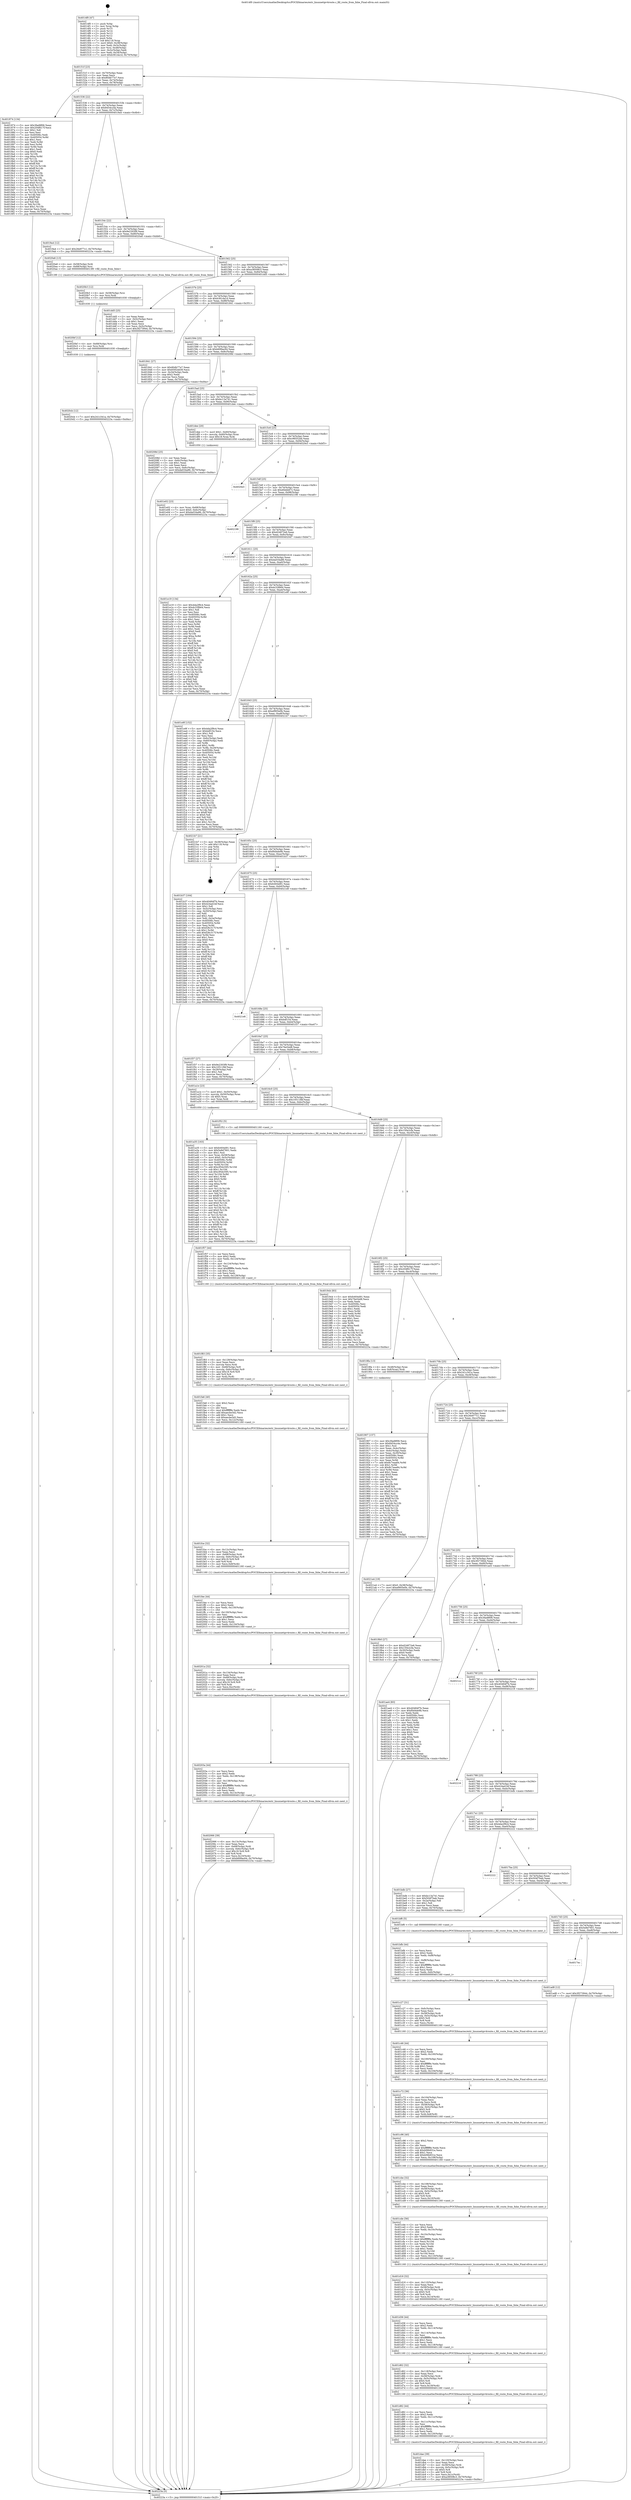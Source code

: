 digraph "0x4014f0" {
  label = "0x4014f0 (/mnt/c/Users/mathe/Desktop/tcc/POCII/binaries/extr_linuxnetipv4route.c_fill_route_from_fnhe_Final-ollvm.out::main(0))"
  labelloc = "t"
  node[shape=record]

  Entry [label="",width=0.3,height=0.3,shape=circle,fillcolor=black,style=filled]
  "0x40151f" [label="{
     0x40151f [23]\l
     | [instrs]\l
     &nbsp;&nbsp;0x40151f \<+3\>: mov -0x70(%rbp),%eax\l
     &nbsp;&nbsp;0x401522 \<+2\>: mov %eax,%ecx\l
     &nbsp;&nbsp;0x401524 \<+6\>: sub $0x80db77e7,%ecx\l
     &nbsp;&nbsp;0x40152a \<+3\>: mov %eax,-0x74(%rbp)\l
     &nbsp;&nbsp;0x40152d \<+3\>: mov %ecx,-0x78(%rbp)\l
     &nbsp;&nbsp;0x401530 \<+6\>: je 0000000000401874 \<main+0x384\>\l
  }"]
  "0x401874" [label="{
     0x401874 [134]\l
     | [instrs]\l
     &nbsp;&nbsp;0x401874 \<+5\>: mov $0x3fad8f06,%eax\l
     &nbsp;&nbsp;0x401879 \<+5\>: mov $0x204f617f,%ecx\l
     &nbsp;&nbsp;0x40187e \<+2\>: mov $0x1,%dl\l
     &nbsp;&nbsp;0x401880 \<+2\>: xor %esi,%esi\l
     &nbsp;&nbsp;0x401882 \<+7\>: mov 0x40506c,%edi\l
     &nbsp;&nbsp;0x401889 \<+8\>: mov 0x405054,%r8d\l
     &nbsp;&nbsp;0x401891 \<+3\>: sub $0x1,%esi\l
     &nbsp;&nbsp;0x401894 \<+3\>: mov %edi,%r9d\l
     &nbsp;&nbsp;0x401897 \<+3\>: add %esi,%r9d\l
     &nbsp;&nbsp;0x40189a \<+4\>: imul %r9d,%edi\l
     &nbsp;&nbsp;0x40189e \<+3\>: and $0x1,%edi\l
     &nbsp;&nbsp;0x4018a1 \<+3\>: cmp $0x0,%edi\l
     &nbsp;&nbsp;0x4018a4 \<+4\>: sete %r10b\l
     &nbsp;&nbsp;0x4018a8 \<+4\>: cmp $0xa,%r8d\l
     &nbsp;&nbsp;0x4018ac \<+4\>: setl %r11b\l
     &nbsp;&nbsp;0x4018b0 \<+3\>: mov %r10b,%bl\l
     &nbsp;&nbsp;0x4018b3 \<+3\>: xor $0xff,%bl\l
     &nbsp;&nbsp;0x4018b6 \<+3\>: mov %r11b,%r14b\l
     &nbsp;&nbsp;0x4018b9 \<+4\>: xor $0xff,%r14b\l
     &nbsp;&nbsp;0x4018bd \<+3\>: xor $0x0,%dl\l
     &nbsp;&nbsp;0x4018c0 \<+3\>: mov %bl,%r15b\l
     &nbsp;&nbsp;0x4018c3 \<+4\>: and $0x0,%r15b\l
     &nbsp;&nbsp;0x4018c7 \<+3\>: and %dl,%r10b\l
     &nbsp;&nbsp;0x4018ca \<+3\>: mov %r14b,%r12b\l
     &nbsp;&nbsp;0x4018cd \<+4\>: and $0x0,%r12b\l
     &nbsp;&nbsp;0x4018d1 \<+3\>: and %dl,%r11b\l
     &nbsp;&nbsp;0x4018d4 \<+3\>: or %r10b,%r15b\l
     &nbsp;&nbsp;0x4018d7 \<+3\>: or %r11b,%r12b\l
     &nbsp;&nbsp;0x4018da \<+3\>: xor %r12b,%r15b\l
     &nbsp;&nbsp;0x4018dd \<+3\>: or %r14b,%bl\l
     &nbsp;&nbsp;0x4018e0 \<+3\>: xor $0xff,%bl\l
     &nbsp;&nbsp;0x4018e3 \<+3\>: or $0x0,%dl\l
     &nbsp;&nbsp;0x4018e6 \<+2\>: and %dl,%bl\l
     &nbsp;&nbsp;0x4018e8 \<+3\>: or %bl,%r15b\l
     &nbsp;&nbsp;0x4018eb \<+4\>: test $0x1,%r15b\l
     &nbsp;&nbsp;0x4018ef \<+3\>: cmovne %ecx,%eax\l
     &nbsp;&nbsp;0x4018f2 \<+3\>: mov %eax,-0x70(%rbp)\l
     &nbsp;&nbsp;0x4018f5 \<+5\>: jmp 000000000040223a \<main+0xd4a\>\l
  }"]
  "0x401536" [label="{
     0x401536 [22]\l
     | [instrs]\l
     &nbsp;&nbsp;0x401536 \<+5\>: jmp 000000000040153b \<main+0x4b\>\l
     &nbsp;&nbsp;0x40153b \<+3\>: mov -0x74(%rbp),%eax\l
     &nbsp;&nbsp;0x40153e \<+5\>: sub $0x8454cc4a,%eax\l
     &nbsp;&nbsp;0x401543 \<+3\>: mov %eax,-0x7c(%rbp)\l
     &nbsp;&nbsp;0x401546 \<+6\>: je 00000000004019a4 \<main+0x4b4\>\l
  }"]
  Exit [label="",width=0.3,height=0.3,shape=circle,fillcolor=black,style=filled,peripheries=2]
  "0x4019a4" [label="{
     0x4019a4 [12]\l
     | [instrs]\l
     &nbsp;&nbsp;0x4019a4 \<+7\>: movl $0x26e977c1,-0x70(%rbp)\l
     &nbsp;&nbsp;0x4019ab \<+5\>: jmp 000000000040223a \<main+0xd4a\>\l
  }"]
  "0x40154c" [label="{
     0x40154c [22]\l
     | [instrs]\l
     &nbsp;&nbsp;0x40154c \<+5\>: jmp 0000000000401551 \<main+0x61\>\l
     &nbsp;&nbsp;0x401551 \<+3\>: mov -0x74(%rbp),%eax\l
     &nbsp;&nbsp;0x401554 \<+5\>: sub $0x9e2303f9,%eax\l
     &nbsp;&nbsp;0x401559 \<+3\>: mov %eax,-0x80(%rbp)\l
     &nbsp;&nbsp;0x40155c \<+6\>: je 00000000004020a6 \<main+0xbb6\>\l
  }"]
  "0x4020cb" [label="{
     0x4020cb [12]\l
     | [instrs]\l
     &nbsp;&nbsp;0x4020cb \<+7\>: movl $0x241c341a,-0x70(%rbp)\l
     &nbsp;&nbsp;0x4020d2 \<+5\>: jmp 000000000040223a \<main+0xd4a\>\l
  }"]
  "0x4020a6" [label="{
     0x4020a6 [13]\l
     | [instrs]\l
     &nbsp;&nbsp;0x4020a6 \<+4\>: mov -0x58(%rbp),%rdi\l
     &nbsp;&nbsp;0x4020aa \<+4\>: mov -0x68(%rbp),%rsi\l
     &nbsp;&nbsp;0x4020ae \<+5\>: call 00000000004013f0 \<fill_route_from_fnhe\>\l
     | [calls]\l
     &nbsp;&nbsp;0x4013f0 \{1\} (/mnt/c/Users/mathe/Desktop/tcc/POCII/binaries/extr_linuxnetipv4route.c_fill_route_from_fnhe_Final-ollvm.out::fill_route_from_fnhe)\l
  }"]
  "0x401562" [label="{
     0x401562 [25]\l
     | [instrs]\l
     &nbsp;&nbsp;0x401562 \<+5\>: jmp 0000000000401567 \<main+0x77\>\l
     &nbsp;&nbsp;0x401567 \<+3\>: mov -0x74(%rbp),%eax\l
     &nbsp;&nbsp;0x40156a \<+5\>: sub $0xa38508c3,%eax\l
     &nbsp;&nbsp;0x40156f \<+6\>: mov %eax,-0x84(%rbp)\l
     &nbsp;&nbsp;0x401575 \<+6\>: je 0000000000401dd5 \<main+0x8e5\>\l
  }"]
  "0x4020bf" [label="{
     0x4020bf [12]\l
     | [instrs]\l
     &nbsp;&nbsp;0x4020bf \<+4\>: mov -0x68(%rbp),%rsi\l
     &nbsp;&nbsp;0x4020c3 \<+3\>: mov %rsi,%rdi\l
     &nbsp;&nbsp;0x4020c6 \<+5\>: call 0000000000401030 \<free@plt\>\l
     | [calls]\l
     &nbsp;&nbsp;0x401030 \{1\} (unknown)\l
  }"]
  "0x401dd5" [label="{
     0x401dd5 [25]\l
     | [instrs]\l
     &nbsp;&nbsp;0x401dd5 \<+2\>: xor %eax,%eax\l
     &nbsp;&nbsp;0x401dd7 \<+3\>: mov -0x5c(%rbp),%ecx\l
     &nbsp;&nbsp;0x401dda \<+3\>: sub $0x1,%eax\l
     &nbsp;&nbsp;0x401ddd \<+2\>: sub %eax,%ecx\l
     &nbsp;&nbsp;0x401ddf \<+3\>: mov %ecx,-0x5c(%rbp)\l
     &nbsp;&nbsp;0x401de2 \<+7\>: movl $0x3f273944,-0x70(%rbp)\l
     &nbsp;&nbsp;0x401de9 \<+5\>: jmp 000000000040223a \<main+0xd4a\>\l
  }"]
  "0x40157b" [label="{
     0x40157b [25]\l
     | [instrs]\l
     &nbsp;&nbsp;0x40157b \<+5\>: jmp 0000000000401580 \<main+0x90\>\l
     &nbsp;&nbsp;0x401580 \<+3\>: mov -0x74(%rbp),%eax\l
     &nbsp;&nbsp;0x401583 \<+5\>: sub $0xb361da1d,%eax\l
     &nbsp;&nbsp;0x401588 \<+6\>: mov %eax,-0x88(%rbp)\l
     &nbsp;&nbsp;0x40158e \<+6\>: je 0000000000401841 \<main+0x351\>\l
  }"]
  "0x4020b3" [label="{
     0x4020b3 [12]\l
     | [instrs]\l
     &nbsp;&nbsp;0x4020b3 \<+4\>: mov -0x58(%rbp),%rsi\l
     &nbsp;&nbsp;0x4020b7 \<+3\>: mov %rsi,%rdi\l
     &nbsp;&nbsp;0x4020ba \<+5\>: call 0000000000401030 \<free@plt\>\l
     | [calls]\l
     &nbsp;&nbsp;0x401030 \{1\} (unknown)\l
  }"]
  "0x401841" [label="{
     0x401841 [27]\l
     | [instrs]\l
     &nbsp;&nbsp;0x401841 \<+5\>: mov $0x80db77e7,%eax\l
     &nbsp;&nbsp;0x401846 \<+5\>: mov $0x6592dd39,%ecx\l
     &nbsp;&nbsp;0x40184b \<+3\>: mov -0x34(%rbp),%edx\l
     &nbsp;&nbsp;0x40184e \<+3\>: cmp $0x2,%edx\l
     &nbsp;&nbsp;0x401851 \<+3\>: cmovne %ecx,%eax\l
     &nbsp;&nbsp;0x401854 \<+3\>: mov %eax,-0x70(%rbp)\l
     &nbsp;&nbsp;0x401857 \<+5\>: jmp 000000000040223a \<main+0xd4a\>\l
  }"]
  "0x401594" [label="{
     0x401594 [25]\l
     | [instrs]\l
     &nbsp;&nbsp;0x401594 \<+5\>: jmp 0000000000401599 \<main+0xa9\>\l
     &nbsp;&nbsp;0x401599 \<+3\>: mov -0x74(%rbp),%eax\l
     &nbsp;&nbsp;0x40159c \<+5\>: sub $0xb699ac64,%eax\l
     &nbsp;&nbsp;0x4015a1 \<+6\>: mov %eax,-0x8c(%rbp)\l
     &nbsp;&nbsp;0x4015a7 \<+6\>: je 000000000040208d \<main+0xb9d\>\l
  }"]
  "0x40223a" [label="{
     0x40223a [5]\l
     | [instrs]\l
     &nbsp;&nbsp;0x40223a \<+5\>: jmp 000000000040151f \<main+0x2f\>\l
  }"]
  "0x4014f0" [label="{
     0x4014f0 [47]\l
     | [instrs]\l
     &nbsp;&nbsp;0x4014f0 \<+1\>: push %rbp\l
     &nbsp;&nbsp;0x4014f1 \<+3\>: mov %rsp,%rbp\l
     &nbsp;&nbsp;0x4014f4 \<+2\>: push %r15\l
     &nbsp;&nbsp;0x4014f6 \<+2\>: push %r14\l
     &nbsp;&nbsp;0x4014f8 \<+2\>: push %r13\l
     &nbsp;&nbsp;0x4014fa \<+2\>: push %r12\l
     &nbsp;&nbsp;0x4014fc \<+1\>: push %rbx\l
     &nbsp;&nbsp;0x4014fd \<+7\>: sub $0x118,%rsp\l
     &nbsp;&nbsp;0x401504 \<+7\>: movl $0x0,-0x38(%rbp)\l
     &nbsp;&nbsp;0x40150b \<+3\>: mov %edi,-0x3c(%rbp)\l
     &nbsp;&nbsp;0x40150e \<+4\>: mov %rsi,-0x48(%rbp)\l
     &nbsp;&nbsp;0x401512 \<+3\>: mov -0x3c(%rbp),%edi\l
     &nbsp;&nbsp;0x401515 \<+3\>: mov %edi,-0x34(%rbp)\l
     &nbsp;&nbsp;0x401518 \<+7\>: movl $0xb361da1d,-0x70(%rbp)\l
  }"]
  "0x402066" [label="{
     0x402066 [39]\l
     | [instrs]\l
     &nbsp;&nbsp;0x402066 \<+6\>: mov -0x13c(%rbp),%ecx\l
     &nbsp;&nbsp;0x40206c \<+3\>: imul %eax,%ecx\l
     &nbsp;&nbsp;0x40206f \<+4\>: mov -0x68(%rbp),%rdi\l
     &nbsp;&nbsp;0x402073 \<+4\>: movslq -0x6c(%rbp),%r8\l
     &nbsp;&nbsp;0x402077 \<+4\>: imul $0x18,%r8,%r8\l
     &nbsp;&nbsp;0x40207b \<+3\>: add %r8,%rdi\l
     &nbsp;&nbsp;0x40207e \<+3\>: mov %ecx,0x10(%rdi)\l
     &nbsp;&nbsp;0x402081 \<+7\>: movl $0xb699ac64,-0x70(%rbp)\l
     &nbsp;&nbsp;0x402088 \<+5\>: jmp 000000000040223a \<main+0xd4a\>\l
  }"]
  "0x40208d" [label="{
     0x40208d [25]\l
     | [instrs]\l
     &nbsp;&nbsp;0x40208d \<+2\>: xor %eax,%eax\l
     &nbsp;&nbsp;0x40208f \<+3\>: mov -0x6c(%rbp),%ecx\l
     &nbsp;&nbsp;0x402092 \<+3\>: sub $0x1,%eax\l
     &nbsp;&nbsp;0x402095 \<+2\>: sub %eax,%ecx\l
     &nbsp;&nbsp;0x402097 \<+3\>: mov %ecx,-0x6c(%rbp)\l
     &nbsp;&nbsp;0x40209a \<+7\>: movl $0xda034a86,-0x70(%rbp)\l
     &nbsp;&nbsp;0x4020a1 \<+5\>: jmp 000000000040223a \<main+0xd4a\>\l
  }"]
  "0x4015ad" [label="{
     0x4015ad [25]\l
     | [instrs]\l
     &nbsp;&nbsp;0x4015ad \<+5\>: jmp 00000000004015b2 \<main+0xc2\>\l
     &nbsp;&nbsp;0x4015b2 \<+3\>: mov -0x74(%rbp),%eax\l
     &nbsp;&nbsp;0x4015b5 \<+5\>: sub $0xbc13a741,%eax\l
     &nbsp;&nbsp;0x4015ba \<+6\>: mov %eax,-0x90(%rbp)\l
     &nbsp;&nbsp;0x4015c0 \<+6\>: je 0000000000401dee \<main+0x8fe\>\l
  }"]
  "0x40203a" [label="{
     0x40203a [44]\l
     | [instrs]\l
     &nbsp;&nbsp;0x40203a \<+2\>: xor %ecx,%ecx\l
     &nbsp;&nbsp;0x40203c \<+5\>: mov $0x2,%edx\l
     &nbsp;&nbsp;0x402041 \<+6\>: mov %edx,-0x138(%rbp)\l
     &nbsp;&nbsp;0x402047 \<+1\>: cltd\l
     &nbsp;&nbsp;0x402048 \<+6\>: mov -0x138(%rbp),%esi\l
     &nbsp;&nbsp;0x40204e \<+2\>: idiv %esi\l
     &nbsp;&nbsp;0x402050 \<+6\>: imul $0xfffffffe,%edx,%edx\l
     &nbsp;&nbsp;0x402056 \<+3\>: sub $0x1,%ecx\l
     &nbsp;&nbsp;0x402059 \<+2\>: sub %ecx,%edx\l
     &nbsp;&nbsp;0x40205b \<+6\>: mov %edx,-0x13c(%rbp)\l
     &nbsp;&nbsp;0x402061 \<+5\>: call 0000000000401160 \<next_i\>\l
     | [calls]\l
     &nbsp;&nbsp;0x401160 \{1\} (/mnt/c/Users/mathe/Desktop/tcc/POCII/binaries/extr_linuxnetipv4route.c_fill_route_from_fnhe_Final-ollvm.out::next_i)\l
  }"]
  "0x401dee" [label="{
     0x401dee [20]\l
     | [instrs]\l
     &nbsp;&nbsp;0x401dee \<+7\>: movl $0x1,-0x60(%rbp)\l
     &nbsp;&nbsp;0x401df5 \<+4\>: movslq -0x60(%rbp),%rax\l
     &nbsp;&nbsp;0x401df9 \<+4\>: imul $0x18,%rax,%rdi\l
     &nbsp;&nbsp;0x401dfd \<+5\>: call 0000000000401050 \<malloc@plt\>\l
     | [calls]\l
     &nbsp;&nbsp;0x401050 \{1\} (unknown)\l
  }"]
  "0x4015c6" [label="{
     0x4015c6 [25]\l
     | [instrs]\l
     &nbsp;&nbsp;0x4015c6 \<+5\>: jmp 00000000004015cb \<main+0xdb\>\l
     &nbsp;&nbsp;0x4015cb \<+3\>: mov -0x74(%rbp),%eax\l
     &nbsp;&nbsp;0x4015ce \<+5\>: sub $0xc96552eb,%eax\l
     &nbsp;&nbsp;0x4015d3 \<+6\>: mov %eax,-0x94(%rbp)\l
     &nbsp;&nbsp;0x4015d9 \<+6\>: je 00000000004020e3 \<main+0xbf3\>\l
  }"]
  "0x40201a" [label="{
     0x40201a [32]\l
     | [instrs]\l
     &nbsp;&nbsp;0x40201a \<+6\>: mov -0x134(%rbp),%ecx\l
     &nbsp;&nbsp;0x402020 \<+3\>: imul %eax,%ecx\l
     &nbsp;&nbsp;0x402023 \<+4\>: mov -0x68(%rbp),%rdi\l
     &nbsp;&nbsp;0x402027 \<+4\>: movslq -0x6c(%rbp),%r8\l
     &nbsp;&nbsp;0x40202b \<+4\>: imul $0x18,%r8,%r8\l
     &nbsp;&nbsp;0x40202f \<+3\>: add %r8,%rdi\l
     &nbsp;&nbsp;0x402032 \<+3\>: mov %ecx,0xc(%rdi)\l
     &nbsp;&nbsp;0x402035 \<+5\>: call 0000000000401160 \<next_i\>\l
     | [calls]\l
     &nbsp;&nbsp;0x401160 \{1\} (/mnt/c/Users/mathe/Desktop/tcc/POCII/binaries/extr_linuxnetipv4route.c_fill_route_from_fnhe_Final-ollvm.out::next_i)\l
  }"]
  "0x4020e3" [label="{
     0x4020e3\l
  }", style=dashed]
  "0x4015df" [label="{
     0x4015df [25]\l
     | [instrs]\l
     &nbsp;&nbsp;0x4015df \<+5\>: jmp 00000000004015e4 \<main+0xf4\>\l
     &nbsp;&nbsp;0x4015e4 \<+3\>: mov -0x74(%rbp),%eax\l
     &nbsp;&nbsp;0x4015e7 \<+5\>: sub $0xd0ebb67c,%eax\l
     &nbsp;&nbsp;0x4015ec \<+6\>: mov %eax,-0x98(%rbp)\l
     &nbsp;&nbsp;0x4015f2 \<+6\>: je 0000000000402198 \<main+0xca8\>\l
  }"]
  "0x401fee" [label="{
     0x401fee [44]\l
     | [instrs]\l
     &nbsp;&nbsp;0x401fee \<+2\>: xor %ecx,%ecx\l
     &nbsp;&nbsp;0x401ff0 \<+5\>: mov $0x2,%edx\l
     &nbsp;&nbsp;0x401ff5 \<+6\>: mov %edx,-0x130(%rbp)\l
     &nbsp;&nbsp;0x401ffb \<+1\>: cltd\l
     &nbsp;&nbsp;0x401ffc \<+6\>: mov -0x130(%rbp),%esi\l
     &nbsp;&nbsp;0x402002 \<+2\>: idiv %esi\l
     &nbsp;&nbsp;0x402004 \<+6\>: imul $0xfffffffe,%edx,%edx\l
     &nbsp;&nbsp;0x40200a \<+3\>: sub $0x1,%ecx\l
     &nbsp;&nbsp;0x40200d \<+2\>: sub %ecx,%edx\l
     &nbsp;&nbsp;0x40200f \<+6\>: mov %edx,-0x134(%rbp)\l
     &nbsp;&nbsp;0x402015 \<+5\>: call 0000000000401160 \<next_i\>\l
     | [calls]\l
     &nbsp;&nbsp;0x401160 \{1\} (/mnt/c/Users/mathe/Desktop/tcc/POCII/binaries/extr_linuxnetipv4route.c_fill_route_from_fnhe_Final-ollvm.out::next_i)\l
  }"]
  "0x402198" [label="{
     0x402198\l
  }", style=dashed]
  "0x4015f8" [label="{
     0x4015f8 [25]\l
     | [instrs]\l
     &nbsp;&nbsp;0x4015f8 \<+5\>: jmp 00000000004015fd \<main+0x10d\>\l
     &nbsp;&nbsp;0x4015fd \<+3\>: mov -0x74(%rbp),%eax\l
     &nbsp;&nbsp;0x401600 \<+5\>: sub $0xd24872e6,%eax\l
     &nbsp;&nbsp;0x401605 \<+6\>: mov %eax,-0x9c(%rbp)\l
     &nbsp;&nbsp;0x40160b \<+6\>: je 00000000004020d7 \<main+0xbe7\>\l
  }"]
  "0x401fce" [label="{
     0x401fce [32]\l
     | [instrs]\l
     &nbsp;&nbsp;0x401fce \<+6\>: mov -0x12c(%rbp),%ecx\l
     &nbsp;&nbsp;0x401fd4 \<+3\>: imul %eax,%ecx\l
     &nbsp;&nbsp;0x401fd7 \<+4\>: mov -0x68(%rbp),%rdi\l
     &nbsp;&nbsp;0x401fdb \<+4\>: movslq -0x6c(%rbp),%r8\l
     &nbsp;&nbsp;0x401fdf \<+4\>: imul $0x18,%r8,%r8\l
     &nbsp;&nbsp;0x401fe3 \<+3\>: add %r8,%rdi\l
     &nbsp;&nbsp;0x401fe6 \<+3\>: mov %ecx,0x8(%rdi)\l
     &nbsp;&nbsp;0x401fe9 \<+5\>: call 0000000000401160 \<next_i\>\l
     | [calls]\l
     &nbsp;&nbsp;0x401160 \{1\} (/mnt/c/Users/mathe/Desktop/tcc/POCII/binaries/extr_linuxnetipv4route.c_fill_route_from_fnhe_Final-ollvm.out::next_i)\l
  }"]
  "0x4020d7" [label="{
     0x4020d7\l
  }", style=dashed]
  "0x401611" [label="{
     0x401611 [25]\l
     | [instrs]\l
     &nbsp;&nbsp;0x401611 \<+5\>: jmp 0000000000401616 \<main+0x126\>\l
     &nbsp;&nbsp;0x401616 \<+3\>: mov -0x74(%rbp),%eax\l
     &nbsp;&nbsp;0x401619 \<+5\>: sub $0xda034a86,%eax\l
     &nbsp;&nbsp;0x40161e \<+6\>: mov %eax,-0xa0(%rbp)\l
     &nbsp;&nbsp;0x401624 \<+6\>: je 0000000000401e19 \<main+0x929\>\l
  }"]
  "0x401fa6" [label="{
     0x401fa6 [40]\l
     | [instrs]\l
     &nbsp;&nbsp;0x401fa6 \<+5\>: mov $0x2,%ecx\l
     &nbsp;&nbsp;0x401fab \<+1\>: cltd\l
     &nbsp;&nbsp;0x401fac \<+2\>: idiv %ecx\l
     &nbsp;&nbsp;0x401fae \<+6\>: imul $0xfffffffe,%edx,%ecx\l
     &nbsp;&nbsp;0x401fb4 \<+6\>: add $0xaecbe3d2,%ecx\l
     &nbsp;&nbsp;0x401fba \<+3\>: add $0x1,%ecx\l
     &nbsp;&nbsp;0x401fbd \<+6\>: sub $0xaecbe3d2,%ecx\l
     &nbsp;&nbsp;0x401fc3 \<+6\>: mov %ecx,-0x12c(%rbp)\l
     &nbsp;&nbsp;0x401fc9 \<+5\>: call 0000000000401160 \<next_i\>\l
     | [calls]\l
     &nbsp;&nbsp;0x401160 \{1\} (/mnt/c/Users/mathe/Desktop/tcc/POCII/binaries/extr_linuxnetipv4route.c_fill_route_from_fnhe_Final-ollvm.out::next_i)\l
  }"]
  "0x401e19" [label="{
     0x401e19 [134]\l
     | [instrs]\l
     &nbsp;&nbsp;0x401e19 \<+5\>: mov $0x4da2f9c4,%eax\l
     &nbsp;&nbsp;0x401e1e \<+5\>: mov $0xdc33fb64,%ecx\l
     &nbsp;&nbsp;0x401e23 \<+2\>: mov $0x1,%dl\l
     &nbsp;&nbsp;0x401e25 \<+2\>: xor %esi,%esi\l
     &nbsp;&nbsp;0x401e27 \<+7\>: mov 0x40506c,%edi\l
     &nbsp;&nbsp;0x401e2e \<+8\>: mov 0x405054,%r8d\l
     &nbsp;&nbsp;0x401e36 \<+3\>: sub $0x1,%esi\l
     &nbsp;&nbsp;0x401e39 \<+3\>: mov %edi,%r9d\l
     &nbsp;&nbsp;0x401e3c \<+3\>: add %esi,%r9d\l
     &nbsp;&nbsp;0x401e3f \<+4\>: imul %r9d,%edi\l
     &nbsp;&nbsp;0x401e43 \<+3\>: and $0x1,%edi\l
     &nbsp;&nbsp;0x401e46 \<+3\>: cmp $0x0,%edi\l
     &nbsp;&nbsp;0x401e49 \<+4\>: sete %r10b\l
     &nbsp;&nbsp;0x401e4d \<+4\>: cmp $0xa,%r8d\l
     &nbsp;&nbsp;0x401e51 \<+4\>: setl %r11b\l
     &nbsp;&nbsp;0x401e55 \<+3\>: mov %r10b,%bl\l
     &nbsp;&nbsp;0x401e58 \<+3\>: xor $0xff,%bl\l
     &nbsp;&nbsp;0x401e5b \<+3\>: mov %r11b,%r14b\l
     &nbsp;&nbsp;0x401e5e \<+4\>: xor $0xff,%r14b\l
     &nbsp;&nbsp;0x401e62 \<+3\>: xor $0x0,%dl\l
     &nbsp;&nbsp;0x401e65 \<+3\>: mov %bl,%r15b\l
     &nbsp;&nbsp;0x401e68 \<+4\>: and $0x0,%r15b\l
     &nbsp;&nbsp;0x401e6c \<+3\>: and %dl,%r10b\l
     &nbsp;&nbsp;0x401e6f \<+3\>: mov %r14b,%r12b\l
     &nbsp;&nbsp;0x401e72 \<+4\>: and $0x0,%r12b\l
     &nbsp;&nbsp;0x401e76 \<+3\>: and %dl,%r11b\l
     &nbsp;&nbsp;0x401e79 \<+3\>: or %r10b,%r15b\l
     &nbsp;&nbsp;0x401e7c \<+3\>: or %r11b,%r12b\l
     &nbsp;&nbsp;0x401e7f \<+3\>: xor %r12b,%r15b\l
     &nbsp;&nbsp;0x401e82 \<+3\>: or %r14b,%bl\l
     &nbsp;&nbsp;0x401e85 \<+3\>: xor $0xff,%bl\l
     &nbsp;&nbsp;0x401e88 \<+3\>: or $0x0,%dl\l
     &nbsp;&nbsp;0x401e8b \<+2\>: and %dl,%bl\l
     &nbsp;&nbsp;0x401e8d \<+3\>: or %bl,%r15b\l
     &nbsp;&nbsp;0x401e90 \<+4\>: test $0x1,%r15b\l
     &nbsp;&nbsp;0x401e94 \<+3\>: cmovne %ecx,%eax\l
     &nbsp;&nbsp;0x401e97 \<+3\>: mov %eax,-0x70(%rbp)\l
     &nbsp;&nbsp;0x401e9a \<+5\>: jmp 000000000040223a \<main+0xd4a\>\l
  }"]
  "0x40162a" [label="{
     0x40162a [25]\l
     | [instrs]\l
     &nbsp;&nbsp;0x40162a \<+5\>: jmp 000000000040162f \<main+0x13f\>\l
     &nbsp;&nbsp;0x40162f \<+3\>: mov -0x74(%rbp),%eax\l
     &nbsp;&nbsp;0x401632 \<+5\>: sub $0xdc33fb64,%eax\l
     &nbsp;&nbsp;0x401637 \<+6\>: mov %eax,-0xa4(%rbp)\l
     &nbsp;&nbsp;0x40163d \<+6\>: je 0000000000401e9f \<main+0x9af\>\l
  }"]
  "0x401f83" [label="{
     0x401f83 [35]\l
     | [instrs]\l
     &nbsp;&nbsp;0x401f83 \<+6\>: mov -0x128(%rbp),%ecx\l
     &nbsp;&nbsp;0x401f89 \<+3\>: imul %eax,%ecx\l
     &nbsp;&nbsp;0x401f8c \<+3\>: movslq %ecx,%rdi\l
     &nbsp;&nbsp;0x401f8f \<+4\>: mov -0x68(%rbp),%r8\l
     &nbsp;&nbsp;0x401f93 \<+4\>: movslq -0x6c(%rbp),%r9\l
     &nbsp;&nbsp;0x401f97 \<+4\>: imul $0x18,%r9,%r9\l
     &nbsp;&nbsp;0x401f9b \<+3\>: add %r9,%r8\l
     &nbsp;&nbsp;0x401f9e \<+3\>: mov %rdi,(%r8)\l
     &nbsp;&nbsp;0x401fa1 \<+5\>: call 0000000000401160 \<next_i\>\l
     | [calls]\l
     &nbsp;&nbsp;0x401160 \{1\} (/mnt/c/Users/mathe/Desktop/tcc/POCII/binaries/extr_linuxnetipv4route.c_fill_route_from_fnhe_Final-ollvm.out::next_i)\l
  }"]
  "0x401e9f" [label="{
     0x401e9f [152]\l
     | [instrs]\l
     &nbsp;&nbsp;0x401e9f \<+5\>: mov $0x4da2f9c4,%eax\l
     &nbsp;&nbsp;0x401ea4 \<+5\>: mov $0xbdf154,%ecx\l
     &nbsp;&nbsp;0x401ea9 \<+2\>: mov $0x1,%dl\l
     &nbsp;&nbsp;0x401eab \<+2\>: xor %esi,%esi\l
     &nbsp;&nbsp;0x401ead \<+3\>: mov -0x6c(%rbp),%edi\l
     &nbsp;&nbsp;0x401eb0 \<+3\>: cmp -0x60(%rbp),%edi\l
     &nbsp;&nbsp;0x401eb3 \<+4\>: setl %r8b\l
     &nbsp;&nbsp;0x401eb7 \<+4\>: and $0x1,%r8b\l
     &nbsp;&nbsp;0x401ebb \<+4\>: mov %r8b,-0x29(%rbp)\l
     &nbsp;&nbsp;0x401ebf \<+7\>: mov 0x40506c,%edi\l
     &nbsp;&nbsp;0x401ec6 \<+8\>: mov 0x405054,%r9d\l
     &nbsp;&nbsp;0x401ece \<+3\>: sub $0x1,%esi\l
     &nbsp;&nbsp;0x401ed1 \<+3\>: mov %edi,%r10d\l
     &nbsp;&nbsp;0x401ed4 \<+3\>: add %esi,%r10d\l
     &nbsp;&nbsp;0x401ed7 \<+4\>: imul %r10d,%edi\l
     &nbsp;&nbsp;0x401edb \<+3\>: and $0x1,%edi\l
     &nbsp;&nbsp;0x401ede \<+3\>: cmp $0x0,%edi\l
     &nbsp;&nbsp;0x401ee1 \<+4\>: sete %r8b\l
     &nbsp;&nbsp;0x401ee5 \<+4\>: cmp $0xa,%r9d\l
     &nbsp;&nbsp;0x401ee9 \<+4\>: setl %r11b\l
     &nbsp;&nbsp;0x401eed \<+3\>: mov %r8b,%bl\l
     &nbsp;&nbsp;0x401ef0 \<+3\>: xor $0xff,%bl\l
     &nbsp;&nbsp;0x401ef3 \<+3\>: mov %r11b,%r14b\l
     &nbsp;&nbsp;0x401ef6 \<+4\>: xor $0xff,%r14b\l
     &nbsp;&nbsp;0x401efa \<+3\>: xor $0x0,%dl\l
     &nbsp;&nbsp;0x401efd \<+3\>: mov %bl,%r15b\l
     &nbsp;&nbsp;0x401f00 \<+4\>: and $0x0,%r15b\l
     &nbsp;&nbsp;0x401f04 \<+3\>: and %dl,%r8b\l
     &nbsp;&nbsp;0x401f07 \<+3\>: mov %r14b,%r12b\l
     &nbsp;&nbsp;0x401f0a \<+4\>: and $0x0,%r12b\l
     &nbsp;&nbsp;0x401f0e \<+3\>: and %dl,%r11b\l
     &nbsp;&nbsp;0x401f11 \<+3\>: or %r8b,%r15b\l
     &nbsp;&nbsp;0x401f14 \<+3\>: or %r11b,%r12b\l
     &nbsp;&nbsp;0x401f17 \<+3\>: xor %r12b,%r15b\l
     &nbsp;&nbsp;0x401f1a \<+3\>: or %r14b,%bl\l
     &nbsp;&nbsp;0x401f1d \<+3\>: xor $0xff,%bl\l
     &nbsp;&nbsp;0x401f20 \<+3\>: or $0x0,%dl\l
     &nbsp;&nbsp;0x401f23 \<+2\>: and %dl,%bl\l
     &nbsp;&nbsp;0x401f25 \<+3\>: or %bl,%r15b\l
     &nbsp;&nbsp;0x401f28 \<+4\>: test $0x1,%r15b\l
     &nbsp;&nbsp;0x401f2c \<+3\>: cmovne %ecx,%eax\l
     &nbsp;&nbsp;0x401f2f \<+3\>: mov %eax,-0x70(%rbp)\l
     &nbsp;&nbsp;0x401f32 \<+5\>: jmp 000000000040223a \<main+0xd4a\>\l
  }"]
  "0x401643" [label="{
     0x401643 [25]\l
     | [instrs]\l
     &nbsp;&nbsp;0x401643 \<+5\>: jmp 0000000000401648 \<main+0x158\>\l
     &nbsp;&nbsp;0x401648 \<+3\>: mov -0x74(%rbp),%eax\l
     &nbsp;&nbsp;0x40164b \<+5\>: sub $0xef905e0b,%eax\l
     &nbsp;&nbsp;0x401650 \<+6\>: mov %eax,-0xa8(%rbp)\l
     &nbsp;&nbsp;0x401656 \<+6\>: je 00000000004021b7 \<main+0xcc7\>\l
  }"]
  "0x401f57" [label="{
     0x401f57 [44]\l
     | [instrs]\l
     &nbsp;&nbsp;0x401f57 \<+2\>: xor %ecx,%ecx\l
     &nbsp;&nbsp;0x401f59 \<+5\>: mov $0x2,%edx\l
     &nbsp;&nbsp;0x401f5e \<+6\>: mov %edx,-0x124(%rbp)\l
     &nbsp;&nbsp;0x401f64 \<+1\>: cltd\l
     &nbsp;&nbsp;0x401f65 \<+6\>: mov -0x124(%rbp),%esi\l
     &nbsp;&nbsp;0x401f6b \<+2\>: idiv %esi\l
     &nbsp;&nbsp;0x401f6d \<+6\>: imul $0xfffffffe,%edx,%edx\l
     &nbsp;&nbsp;0x401f73 \<+3\>: sub $0x1,%ecx\l
     &nbsp;&nbsp;0x401f76 \<+2\>: sub %ecx,%edx\l
     &nbsp;&nbsp;0x401f78 \<+6\>: mov %edx,-0x128(%rbp)\l
     &nbsp;&nbsp;0x401f7e \<+5\>: call 0000000000401160 \<next_i\>\l
     | [calls]\l
     &nbsp;&nbsp;0x401160 \{1\} (/mnt/c/Users/mathe/Desktop/tcc/POCII/binaries/extr_linuxnetipv4route.c_fill_route_from_fnhe_Final-ollvm.out::next_i)\l
  }"]
  "0x4021b7" [label="{
     0x4021b7 [21]\l
     | [instrs]\l
     &nbsp;&nbsp;0x4021b7 \<+3\>: mov -0x38(%rbp),%eax\l
     &nbsp;&nbsp;0x4021ba \<+7\>: add $0x118,%rsp\l
     &nbsp;&nbsp;0x4021c1 \<+1\>: pop %rbx\l
     &nbsp;&nbsp;0x4021c2 \<+2\>: pop %r12\l
     &nbsp;&nbsp;0x4021c4 \<+2\>: pop %r13\l
     &nbsp;&nbsp;0x4021c6 \<+2\>: pop %r14\l
     &nbsp;&nbsp;0x4021c8 \<+2\>: pop %r15\l
     &nbsp;&nbsp;0x4021ca \<+1\>: pop %rbp\l
     &nbsp;&nbsp;0x4021cb \<+1\>: ret\l
  }"]
  "0x40165c" [label="{
     0x40165c [25]\l
     | [instrs]\l
     &nbsp;&nbsp;0x40165c \<+5\>: jmp 0000000000401661 \<main+0x171\>\l
     &nbsp;&nbsp;0x401661 \<+3\>: mov -0x74(%rbp),%eax\l
     &nbsp;&nbsp;0x401664 \<+5\>: sub $0xf0d4de9b,%eax\l
     &nbsp;&nbsp;0x401669 \<+6\>: mov %eax,-0xac(%rbp)\l
     &nbsp;&nbsp;0x40166f \<+6\>: je 0000000000401b37 \<main+0x647\>\l
  }"]
  "0x401e02" [label="{
     0x401e02 [23]\l
     | [instrs]\l
     &nbsp;&nbsp;0x401e02 \<+4\>: mov %rax,-0x68(%rbp)\l
     &nbsp;&nbsp;0x401e06 \<+7\>: movl $0x0,-0x6c(%rbp)\l
     &nbsp;&nbsp;0x401e0d \<+7\>: movl $0xda034a86,-0x70(%rbp)\l
     &nbsp;&nbsp;0x401e14 \<+5\>: jmp 000000000040223a \<main+0xd4a\>\l
  }"]
  "0x401b37" [label="{
     0x401b37 [164]\l
     | [instrs]\l
     &nbsp;&nbsp;0x401b37 \<+5\>: mov $0x40484f7b,%eax\l
     &nbsp;&nbsp;0x401b3c \<+5\>: mov $0x424ad1bf,%ecx\l
     &nbsp;&nbsp;0x401b41 \<+2\>: mov $0x1,%dl\l
     &nbsp;&nbsp;0x401b43 \<+3\>: mov -0x5c(%rbp),%esi\l
     &nbsp;&nbsp;0x401b46 \<+3\>: cmp -0x50(%rbp),%esi\l
     &nbsp;&nbsp;0x401b49 \<+4\>: setl %dil\l
     &nbsp;&nbsp;0x401b4d \<+4\>: and $0x1,%dil\l
     &nbsp;&nbsp;0x401b51 \<+4\>: mov %dil,-0x2a(%rbp)\l
     &nbsp;&nbsp;0x401b55 \<+7\>: mov 0x40506c,%esi\l
     &nbsp;&nbsp;0x401b5c \<+8\>: mov 0x405054,%r8d\l
     &nbsp;&nbsp;0x401b64 \<+3\>: mov %esi,%r9d\l
     &nbsp;&nbsp;0x401b67 \<+7\>: sub $0xf28c317f,%r9d\l
     &nbsp;&nbsp;0x401b6e \<+4\>: sub $0x1,%r9d\l
     &nbsp;&nbsp;0x401b72 \<+7\>: add $0xf28c317f,%r9d\l
     &nbsp;&nbsp;0x401b79 \<+4\>: imul %r9d,%esi\l
     &nbsp;&nbsp;0x401b7d \<+3\>: and $0x1,%esi\l
     &nbsp;&nbsp;0x401b80 \<+3\>: cmp $0x0,%esi\l
     &nbsp;&nbsp;0x401b83 \<+4\>: sete %dil\l
     &nbsp;&nbsp;0x401b87 \<+4\>: cmp $0xa,%r8d\l
     &nbsp;&nbsp;0x401b8b \<+4\>: setl %r10b\l
     &nbsp;&nbsp;0x401b8f \<+3\>: mov %dil,%r11b\l
     &nbsp;&nbsp;0x401b92 \<+4\>: xor $0xff,%r11b\l
     &nbsp;&nbsp;0x401b96 \<+3\>: mov %r10b,%bl\l
     &nbsp;&nbsp;0x401b99 \<+3\>: xor $0xff,%bl\l
     &nbsp;&nbsp;0x401b9c \<+3\>: xor $0x0,%dl\l
     &nbsp;&nbsp;0x401b9f \<+3\>: mov %r11b,%r14b\l
     &nbsp;&nbsp;0x401ba2 \<+4\>: and $0x0,%r14b\l
     &nbsp;&nbsp;0x401ba6 \<+3\>: and %dl,%dil\l
     &nbsp;&nbsp;0x401ba9 \<+3\>: mov %bl,%r15b\l
     &nbsp;&nbsp;0x401bac \<+4\>: and $0x0,%r15b\l
     &nbsp;&nbsp;0x401bb0 \<+3\>: and %dl,%r10b\l
     &nbsp;&nbsp;0x401bb3 \<+3\>: or %dil,%r14b\l
     &nbsp;&nbsp;0x401bb6 \<+3\>: or %r10b,%r15b\l
     &nbsp;&nbsp;0x401bb9 \<+3\>: xor %r15b,%r14b\l
     &nbsp;&nbsp;0x401bbc \<+3\>: or %bl,%r11b\l
     &nbsp;&nbsp;0x401bbf \<+4\>: xor $0xff,%r11b\l
     &nbsp;&nbsp;0x401bc3 \<+3\>: or $0x0,%dl\l
     &nbsp;&nbsp;0x401bc6 \<+3\>: and %dl,%r11b\l
     &nbsp;&nbsp;0x401bc9 \<+3\>: or %r11b,%r14b\l
     &nbsp;&nbsp;0x401bcc \<+4\>: test $0x1,%r14b\l
     &nbsp;&nbsp;0x401bd0 \<+3\>: cmovne %ecx,%eax\l
     &nbsp;&nbsp;0x401bd3 \<+3\>: mov %eax,-0x70(%rbp)\l
     &nbsp;&nbsp;0x401bd6 \<+5\>: jmp 000000000040223a \<main+0xd4a\>\l
  }"]
  "0x401675" [label="{
     0x401675 [25]\l
     | [instrs]\l
     &nbsp;&nbsp;0x401675 \<+5\>: jmp 000000000040167a \<main+0x18a\>\l
     &nbsp;&nbsp;0x40167a \<+3\>: mov -0x74(%rbp),%eax\l
     &nbsp;&nbsp;0x40167d \<+5\>: sub $0xfc604d91,%eax\l
     &nbsp;&nbsp;0x401682 \<+6\>: mov %eax,-0xb0(%rbp)\l
     &nbsp;&nbsp;0x401688 \<+6\>: je 00000000004021e8 \<main+0xcf8\>\l
  }"]
  "0x401dae" [label="{
     0x401dae [39]\l
     | [instrs]\l
     &nbsp;&nbsp;0x401dae \<+6\>: mov -0x120(%rbp),%ecx\l
     &nbsp;&nbsp;0x401db4 \<+3\>: imul %eax,%ecx\l
     &nbsp;&nbsp;0x401db7 \<+4\>: mov -0x58(%rbp),%rdi\l
     &nbsp;&nbsp;0x401dbb \<+4\>: movslq -0x5c(%rbp),%r8\l
     &nbsp;&nbsp;0x401dbf \<+4\>: shl $0x5,%r8\l
     &nbsp;&nbsp;0x401dc3 \<+3\>: add %r8,%rdi\l
     &nbsp;&nbsp;0x401dc6 \<+3\>: mov %ecx,0x1c(%rdi)\l
     &nbsp;&nbsp;0x401dc9 \<+7\>: movl $0xa38508c3,-0x70(%rbp)\l
     &nbsp;&nbsp;0x401dd0 \<+5\>: jmp 000000000040223a \<main+0xd4a\>\l
  }"]
  "0x4021e8" [label="{
     0x4021e8\l
  }", style=dashed]
  "0x40168e" [label="{
     0x40168e [25]\l
     | [instrs]\l
     &nbsp;&nbsp;0x40168e \<+5\>: jmp 0000000000401693 \<main+0x1a3\>\l
     &nbsp;&nbsp;0x401693 \<+3\>: mov -0x74(%rbp),%eax\l
     &nbsp;&nbsp;0x401696 \<+5\>: sub $0xbdf154,%eax\l
     &nbsp;&nbsp;0x40169b \<+6\>: mov %eax,-0xb4(%rbp)\l
     &nbsp;&nbsp;0x4016a1 \<+6\>: je 0000000000401f37 \<main+0xa47\>\l
  }"]
  "0x401d82" [label="{
     0x401d82 [44]\l
     | [instrs]\l
     &nbsp;&nbsp;0x401d82 \<+2\>: xor %ecx,%ecx\l
     &nbsp;&nbsp;0x401d84 \<+5\>: mov $0x2,%edx\l
     &nbsp;&nbsp;0x401d89 \<+6\>: mov %edx,-0x11c(%rbp)\l
     &nbsp;&nbsp;0x401d8f \<+1\>: cltd\l
     &nbsp;&nbsp;0x401d90 \<+6\>: mov -0x11c(%rbp),%esi\l
     &nbsp;&nbsp;0x401d96 \<+2\>: idiv %esi\l
     &nbsp;&nbsp;0x401d98 \<+6\>: imul $0xfffffffe,%edx,%edx\l
     &nbsp;&nbsp;0x401d9e \<+3\>: sub $0x1,%ecx\l
     &nbsp;&nbsp;0x401da1 \<+2\>: sub %ecx,%edx\l
     &nbsp;&nbsp;0x401da3 \<+6\>: mov %edx,-0x120(%rbp)\l
     &nbsp;&nbsp;0x401da9 \<+5\>: call 0000000000401160 \<next_i\>\l
     | [calls]\l
     &nbsp;&nbsp;0x401160 \{1\} (/mnt/c/Users/mathe/Desktop/tcc/POCII/binaries/extr_linuxnetipv4route.c_fill_route_from_fnhe_Final-ollvm.out::next_i)\l
  }"]
  "0x401f37" [label="{
     0x401f37 [27]\l
     | [instrs]\l
     &nbsp;&nbsp;0x401f37 \<+5\>: mov $0x9e2303f9,%eax\l
     &nbsp;&nbsp;0x401f3c \<+5\>: mov $0x10511fbf,%ecx\l
     &nbsp;&nbsp;0x401f41 \<+3\>: mov -0x29(%rbp),%dl\l
     &nbsp;&nbsp;0x401f44 \<+3\>: test $0x1,%dl\l
     &nbsp;&nbsp;0x401f47 \<+3\>: cmovne %ecx,%eax\l
     &nbsp;&nbsp;0x401f4a \<+3\>: mov %eax,-0x70(%rbp)\l
     &nbsp;&nbsp;0x401f4d \<+5\>: jmp 000000000040223a \<main+0xd4a\>\l
  }"]
  "0x4016a7" [label="{
     0x4016a7 [25]\l
     | [instrs]\l
     &nbsp;&nbsp;0x4016a7 \<+5\>: jmp 00000000004016ac \<main+0x1bc\>\l
     &nbsp;&nbsp;0x4016ac \<+3\>: mov -0x74(%rbp),%eax\l
     &nbsp;&nbsp;0x4016af \<+5\>: sub $0x76e54d8,%eax\l
     &nbsp;&nbsp;0x4016b4 \<+6\>: mov %eax,-0xb8(%rbp)\l
     &nbsp;&nbsp;0x4016ba \<+6\>: je 0000000000401a1e \<main+0x52e\>\l
  }"]
  "0x401d62" [label="{
     0x401d62 [32]\l
     | [instrs]\l
     &nbsp;&nbsp;0x401d62 \<+6\>: mov -0x118(%rbp),%ecx\l
     &nbsp;&nbsp;0x401d68 \<+3\>: imul %eax,%ecx\l
     &nbsp;&nbsp;0x401d6b \<+4\>: mov -0x58(%rbp),%rdi\l
     &nbsp;&nbsp;0x401d6f \<+4\>: movslq -0x5c(%rbp),%r8\l
     &nbsp;&nbsp;0x401d73 \<+4\>: shl $0x5,%r8\l
     &nbsp;&nbsp;0x401d77 \<+3\>: add %r8,%rdi\l
     &nbsp;&nbsp;0x401d7a \<+3\>: mov %ecx,0x18(%rdi)\l
     &nbsp;&nbsp;0x401d7d \<+5\>: call 0000000000401160 \<next_i\>\l
     | [calls]\l
     &nbsp;&nbsp;0x401160 \{1\} (/mnt/c/Users/mathe/Desktop/tcc/POCII/binaries/extr_linuxnetipv4route.c_fill_route_from_fnhe_Final-ollvm.out::next_i)\l
  }"]
  "0x401a1e" [label="{
     0x401a1e [23]\l
     | [instrs]\l
     &nbsp;&nbsp;0x401a1e \<+7\>: movl $0x1,-0x50(%rbp)\l
     &nbsp;&nbsp;0x401a25 \<+4\>: movslq -0x50(%rbp),%rax\l
     &nbsp;&nbsp;0x401a29 \<+4\>: shl $0x5,%rax\l
     &nbsp;&nbsp;0x401a2d \<+3\>: mov %rax,%rdi\l
     &nbsp;&nbsp;0x401a30 \<+5\>: call 0000000000401050 \<malloc@plt\>\l
     | [calls]\l
     &nbsp;&nbsp;0x401050 \{1\} (unknown)\l
  }"]
  "0x4016c0" [label="{
     0x4016c0 [25]\l
     | [instrs]\l
     &nbsp;&nbsp;0x4016c0 \<+5\>: jmp 00000000004016c5 \<main+0x1d5\>\l
     &nbsp;&nbsp;0x4016c5 \<+3\>: mov -0x74(%rbp),%eax\l
     &nbsp;&nbsp;0x4016c8 \<+5\>: sub $0x10511fbf,%eax\l
     &nbsp;&nbsp;0x4016cd \<+6\>: mov %eax,-0xbc(%rbp)\l
     &nbsp;&nbsp;0x4016d3 \<+6\>: je 0000000000401f52 \<main+0xa62\>\l
  }"]
  "0x401d36" [label="{
     0x401d36 [44]\l
     | [instrs]\l
     &nbsp;&nbsp;0x401d36 \<+2\>: xor %ecx,%ecx\l
     &nbsp;&nbsp;0x401d38 \<+5\>: mov $0x2,%edx\l
     &nbsp;&nbsp;0x401d3d \<+6\>: mov %edx,-0x114(%rbp)\l
     &nbsp;&nbsp;0x401d43 \<+1\>: cltd\l
     &nbsp;&nbsp;0x401d44 \<+6\>: mov -0x114(%rbp),%esi\l
     &nbsp;&nbsp;0x401d4a \<+2\>: idiv %esi\l
     &nbsp;&nbsp;0x401d4c \<+6\>: imul $0xfffffffe,%edx,%edx\l
     &nbsp;&nbsp;0x401d52 \<+3\>: sub $0x1,%ecx\l
     &nbsp;&nbsp;0x401d55 \<+2\>: sub %ecx,%edx\l
     &nbsp;&nbsp;0x401d57 \<+6\>: mov %edx,-0x118(%rbp)\l
     &nbsp;&nbsp;0x401d5d \<+5\>: call 0000000000401160 \<next_i\>\l
     | [calls]\l
     &nbsp;&nbsp;0x401160 \{1\} (/mnt/c/Users/mathe/Desktop/tcc/POCII/binaries/extr_linuxnetipv4route.c_fill_route_from_fnhe_Final-ollvm.out::next_i)\l
  }"]
  "0x401f52" [label="{
     0x401f52 [5]\l
     | [instrs]\l
     &nbsp;&nbsp;0x401f52 \<+5\>: call 0000000000401160 \<next_i\>\l
     | [calls]\l
     &nbsp;&nbsp;0x401160 \{1\} (/mnt/c/Users/mathe/Desktop/tcc/POCII/binaries/extr_linuxnetipv4route.c_fill_route_from_fnhe_Final-ollvm.out::next_i)\l
  }"]
  "0x4016d9" [label="{
     0x4016d9 [25]\l
     | [instrs]\l
     &nbsp;&nbsp;0x4016d9 \<+5\>: jmp 00000000004016de \<main+0x1ee\>\l
     &nbsp;&nbsp;0x4016de \<+3\>: mov -0x74(%rbp),%eax\l
     &nbsp;&nbsp;0x4016e1 \<+5\>: sub $0x150e2cfa,%eax\l
     &nbsp;&nbsp;0x4016e6 \<+6\>: mov %eax,-0xc0(%rbp)\l
     &nbsp;&nbsp;0x4016ec \<+6\>: je 00000000004019cb \<main+0x4db\>\l
  }"]
  "0x401d16" [label="{
     0x401d16 [32]\l
     | [instrs]\l
     &nbsp;&nbsp;0x401d16 \<+6\>: mov -0x110(%rbp),%ecx\l
     &nbsp;&nbsp;0x401d1c \<+3\>: imul %eax,%ecx\l
     &nbsp;&nbsp;0x401d1f \<+4\>: mov -0x58(%rbp),%rdi\l
     &nbsp;&nbsp;0x401d23 \<+4\>: movslq -0x5c(%rbp),%r8\l
     &nbsp;&nbsp;0x401d27 \<+4\>: shl $0x5,%r8\l
     &nbsp;&nbsp;0x401d2b \<+3\>: add %r8,%rdi\l
     &nbsp;&nbsp;0x401d2e \<+3\>: mov %ecx,0x14(%rdi)\l
     &nbsp;&nbsp;0x401d31 \<+5\>: call 0000000000401160 \<next_i\>\l
     | [calls]\l
     &nbsp;&nbsp;0x401160 \{1\} (/mnt/c/Users/mathe/Desktop/tcc/POCII/binaries/extr_linuxnetipv4route.c_fill_route_from_fnhe_Final-ollvm.out::next_i)\l
  }"]
  "0x4019cb" [label="{
     0x4019cb [83]\l
     | [instrs]\l
     &nbsp;&nbsp;0x4019cb \<+5\>: mov $0xfc604d91,%eax\l
     &nbsp;&nbsp;0x4019d0 \<+5\>: mov $0x76e54d8,%ecx\l
     &nbsp;&nbsp;0x4019d5 \<+2\>: xor %edx,%edx\l
     &nbsp;&nbsp;0x4019d7 \<+7\>: mov 0x40506c,%esi\l
     &nbsp;&nbsp;0x4019de \<+7\>: mov 0x405054,%edi\l
     &nbsp;&nbsp;0x4019e5 \<+3\>: sub $0x1,%edx\l
     &nbsp;&nbsp;0x4019e8 \<+3\>: mov %esi,%r8d\l
     &nbsp;&nbsp;0x4019eb \<+3\>: add %edx,%r8d\l
     &nbsp;&nbsp;0x4019ee \<+4\>: imul %r8d,%esi\l
     &nbsp;&nbsp;0x4019f2 \<+3\>: and $0x1,%esi\l
     &nbsp;&nbsp;0x4019f5 \<+3\>: cmp $0x0,%esi\l
     &nbsp;&nbsp;0x4019f8 \<+4\>: sete %r9b\l
     &nbsp;&nbsp;0x4019fc \<+3\>: cmp $0xa,%edi\l
     &nbsp;&nbsp;0x4019ff \<+4\>: setl %r10b\l
     &nbsp;&nbsp;0x401a03 \<+3\>: mov %r9b,%r11b\l
     &nbsp;&nbsp;0x401a06 \<+3\>: and %r10b,%r11b\l
     &nbsp;&nbsp;0x401a09 \<+3\>: xor %r10b,%r9b\l
     &nbsp;&nbsp;0x401a0c \<+3\>: or %r9b,%r11b\l
     &nbsp;&nbsp;0x401a0f \<+4\>: test $0x1,%r11b\l
     &nbsp;&nbsp;0x401a13 \<+3\>: cmovne %ecx,%eax\l
     &nbsp;&nbsp;0x401a16 \<+3\>: mov %eax,-0x70(%rbp)\l
     &nbsp;&nbsp;0x401a19 \<+5\>: jmp 000000000040223a \<main+0xd4a\>\l
  }"]
  "0x4016f2" [label="{
     0x4016f2 [25]\l
     | [instrs]\l
     &nbsp;&nbsp;0x4016f2 \<+5\>: jmp 00000000004016f7 \<main+0x207\>\l
     &nbsp;&nbsp;0x4016f7 \<+3\>: mov -0x74(%rbp),%eax\l
     &nbsp;&nbsp;0x4016fa \<+5\>: sub $0x204f617f,%eax\l
     &nbsp;&nbsp;0x4016ff \<+6\>: mov %eax,-0xc4(%rbp)\l
     &nbsp;&nbsp;0x401705 \<+6\>: je 00000000004018fa \<main+0x40a\>\l
  }"]
  "0x401cde" [label="{
     0x401cde [56]\l
     | [instrs]\l
     &nbsp;&nbsp;0x401cde \<+2\>: xor %ecx,%ecx\l
     &nbsp;&nbsp;0x401ce0 \<+5\>: mov $0x2,%edx\l
     &nbsp;&nbsp;0x401ce5 \<+6\>: mov %edx,-0x10c(%rbp)\l
     &nbsp;&nbsp;0x401ceb \<+1\>: cltd\l
     &nbsp;&nbsp;0x401cec \<+6\>: mov -0x10c(%rbp),%esi\l
     &nbsp;&nbsp;0x401cf2 \<+2\>: idiv %esi\l
     &nbsp;&nbsp;0x401cf4 \<+6\>: imul $0xfffffffe,%edx,%edx\l
     &nbsp;&nbsp;0x401cfa \<+3\>: mov %ecx,%r10d\l
     &nbsp;&nbsp;0x401cfd \<+3\>: sub %edx,%r10d\l
     &nbsp;&nbsp;0x401d00 \<+2\>: mov %ecx,%edx\l
     &nbsp;&nbsp;0x401d02 \<+3\>: sub $0x1,%edx\l
     &nbsp;&nbsp;0x401d05 \<+3\>: add %edx,%r10d\l
     &nbsp;&nbsp;0x401d08 \<+3\>: sub %r10d,%ecx\l
     &nbsp;&nbsp;0x401d0b \<+6\>: mov %ecx,-0x110(%rbp)\l
     &nbsp;&nbsp;0x401d11 \<+5\>: call 0000000000401160 \<next_i\>\l
     | [calls]\l
     &nbsp;&nbsp;0x401160 \{1\} (/mnt/c/Users/mathe/Desktop/tcc/POCII/binaries/extr_linuxnetipv4route.c_fill_route_from_fnhe_Final-ollvm.out::next_i)\l
  }"]
  "0x4018fa" [label="{
     0x4018fa [13]\l
     | [instrs]\l
     &nbsp;&nbsp;0x4018fa \<+4\>: mov -0x48(%rbp),%rax\l
     &nbsp;&nbsp;0x4018fe \<+4\>: mov 0x8(%rax),%rdi\l
     &nbsp;&nbsp;0x401902 \<+5\>: call 0000000000401060 \<atoi@plt\>\l
     | [calls]\l
     &nbsp;&nbsp;0x401060 \{1\} (unknown)\l
  }"]
  "0x40170b" [label="{
     0x40170b [25]\l
     | [instrs]\l
     &nbsp;&nbsp;0x40170b \<+5\>: jmp 0000000000401710 \<main+0x220\>\l
     &nbsp;&nbsp;0x401710 \<+3\>: mov -0x74(%rbp),%eax\l
     &nbsp;&nbsp;0x401713 \<+5\>: sub $0x241c341a,%eax\l
     &nbsp;&nbsp;0x401718 \<+6\>: mov %eax,-0xc8(%rbp)\l
     &nbsp;&nbsp;0x40171e \<+6\>: je 00000000004021a4 \<main+0xcb4\>\l
  }"]
  "0x401907" [label="{
     0x401907 [157]\l
     | [instrs]\l
     &nbsp;&nbsp;0x401907 \<+5\>: mov $0x3fad8f06,%ecx\l
     &nbsp;&nbsp;0x40190c \<+5\>: mov $0x8454cc4a,%edx\l
     &nbsp;&nbsp;0x401911 \<+3\>: mov $0x1,%sil\l
     &nbsp;&nbsp;0x401914 \<+3\>: mov %eax,-0x4c(%rbp)\l
     &nbsp;&nbsp;0x401917 \<+3\>: mov -0x4c(%rbp),%eax\l
     &nbsp;&nbsp;0x40191a \<+3\>: mov %eax,-0x30(%rbp)\l
     &nbsp;&nbsp;0x40191d \<+7\>: mov 0x40506c,%eax\l
     &nbsp;&nbsp;0x401924 \<+8\>: mov 0x405054,%r8d\l
     &nbsp;&nbsp;0x40192c \<+3\>: mov %eax,%r9d\l
     &nbsp;&nbsp;0x40192f \<+7\>: add $0x8c7eaa84,%r9d\l
     &nbsp;&nbsp;0x401936 \<+4\>: sub $0x1,%r9d\l
     &nbsp;&nbsp;0x40193a \<+7\>: sub $0x8c7eaa84,%r9d\l
     &nbsp;&nbsp;0x401941 \<+4\>: imul %r9d,%eax\l
     &nbsp;&nbsp;0x401945 \<+3\>: and $0x1,%eax\l
     &nbsp;&nbsp;0x401948 \<+3\>: cmp $0x0,%eax\l
     &nbsp;&nbsp;0x40194b \<+4\>: sete %r10b\l
     &nbsp;&nbsp;0x40194f \<+4\>: cmp $0xa,%r8d\l
     &nbsp;&nbsp;0x401953 \<+4\>: setl %r11b\l
     &nbsp;&nbsp;0x401957 \<+3\>: mov %r10b,%bl\l
     &nbsp;&nbsp;0x40195a \<+3\>: xor $0xff,%bl\l
     &nbsp;&nbsp;0x40195d \<+3\>: mov %r11b,%r14b\l
     &nbsp;&nbsp;0x401960 \<+4\>: xor $0xff,%r14b\l
     &nbsp;&nbsp;0x401964 \<+4\>: xor $0x1,%sil\l
     &nbsp;&nbsp;0x401968 \<+3\>: mov %bl,%r15b\l
     &nbsp;&nbsp;0x40196b \<+4\>: and $0xff,%r15b\l
     &nbsp;&nbsp;0x40196f \<+3\>: and %sil,%r10b\l
     &nbsp;&nbsp;0x401972 \<+3\>: mov %r14b,%r12b\l
     &nbsp;&nbsp;0x401975 \<+4\>: and $0xff,%r12b\l
     &nbsp;&nbsp;0x401979 \<+3\>: and %sil,%r11b\l
     &nbsp;&nbsp;0x40197c \<+3\>: or %r10b,%r15b\l
     &nbsp;&nbsp;0x40197f \<+3\>: or %r11b,%r12b\l
     &nbsp;&nbsp;0x401982 \<+3\>: xor %r12b,%r15b\l
     &nbsp;&nbsp;0x401985 \<+3\>: or %r14b,%bl\l
     &nbsp;&nbsp;0x401988 \<+3\>: xor $0xff,%bl\l
     &nbsp;&nbsp;0x40198b \<+4\>: or $0x1,%sil\l
     &nbsp;&nbsp;0x40198f \<+3\>: and %sil,%bl\l
     &nbsp;&nbsp;0x401992 \<+3\>: or %bl,%r15b\l
     &nbsp;&nbsp;0x401995 \<+4\>: test $0x1,%r15b\l
     &nbsp;&nbsp;0x401999 \<+3\>: cmovne %edx,%ecx\l
     &nbsp;&nbsp;0x40199c \<+3\>: mov %ecx,-0x70(%rbp)\l
     &nbsp;&nbsp;0x40199f \<+5\>: jmp 000000000040223a \<main+0xd4a\>\l
  }"]
  "0x401cbe" [label="{
     0x401cbe [32]\l
     | [instrs]\l
     &nbsp;&nbsp;0x401cbe \<+6\>: mov -0x108(%rbp),%ecx\l
     &nbsp;&nbsp;0x401cc4 \<+3\>: imul %eax,%ecx\l
     &nbsp;&nbsp;0x401cc7 \<+4\>: mov -0x58(%rbp),%rdi\l
     &nbsp;&nbsp;0x401ccb \<+4\>: movslq -0x5c(%rbp),%r8\l
     &nbsp;&nbsp;0x401ccf \<+4\>: shl $0x5,%r8\l
     &nbsp;&nbsp;0x401cd3 \<+3\>: add %r8,%rdi\l
     &nbsp;&nbsp;0x401cd6 \<+3\>: mov %ecx,0x10(%rdi)\l
     &nbsp;&nbsp;0x401cd9 \<+5\>: call 0000000000401160 \<next_i\>\l
     | [calls]\l
     &nbsp;&nbsp;0x401160 \{1\} (/mnt/c/Users/mathe/Desktop/tcc/POCII/binaries/extr_linuxnetipv4route.c_fill_route_from_fnhe_Final-ollvm.out::next_i)\l
  }"]
  "0x4021a4" [label="{
     0x4021a4 [19]\l
     | [instrs]\l
     &nbsp;&nbsp;0x4021a4 \<+7\>: movl $0x0,-0x38(%rbp)\l
     &nbsp;&nbsp;0x4021ab \<+7\>: movl $0xef905e0b,-0x70(%rbp)\l
     &nbsp;&nbsp;0x4021b2 \<+5\>: jmp 000000000040223a \<main+0xd4a\>\l
  }"]
  "0x401724" [label="{
     0x401724 [25]\l
     | [instrs]\l
     &nbsp;&nbsp;0x401724 \<+5\>: jmp 0000000000401729 \<main+0x239\>\l
     &nbsp;&nbsp;0x401729 \<+3\>: mov -0x74(%rbp),%eax\l
     &nbsp;&nbsp;0x40172c \<+5\>: sub $0x26e977c1,%eax\l
     &nbsp;&nbsp;0x401731 \<+6\>: mov %eax,-0xcc(%rbp)\l
     &nbsp;&nbsp;0x401737 \<+6\>: je 00000000004019b0 \<main+0x4c0\>\l
  }"]
  "0x401c96" [label="{
     0x401c96 [40]\l
     | [instrs]\l
     &nbsp;&nbsp;0x401c96 \<+5\>: mov $0x2,%ecx\l
     &nbsp;&nbsp;0x401c9b \<+1\>: cltd\l
     &nbsp;&nbsp;0x401c9c \<+2\>: idiv %ecx\l
     &nbsp;&nbsp;0x401c9e \<+6\>: imul $0xfffffffe,%edx,%ecx\l
     &nbsp;&nbsp;0x401ca4 \<+6\>: sub $0xb06b931e,%ecx\l
     &nbsp;&nbsp;0x401caa \<+3\>: add $0x1,%ecx\l
     &nbsp;&nbsp;0x401cad \<+6\>: add $0xb06b931e,%ecx\l
     &nbsp;&nbsp;0x401cb3 \<+6\>: mov %ecx,-0x108(%rbp)\l
     &nbsp;&nbsp;0x401cb9 \<+5\>: call 0000000000401160 \<next_i\>\l
     | [calls]\l
     &nbsp;&nbsp;0x401160 \{1\} (/mnt/c/Users/mathe/Desktop/tcc/POCII/binaries/extr_linuxnetipv4route.c_fill_route_from_fnhe_Final-ollvm.out::next_i)\l
  }"]
  "0x4019b0" [label="{
     0x4019b0 [27]\l
     | [instrs]\l
     &nbsp;&nbsp;0x4019b0 \<+5\>: mov $0xd24872e6,%eax\l
     &nbsp;&nbsp;0x4019b5 \<+5\>: mov $0x150e2cfa,%ecx\l
     &nbsp;&nbsp;0x4019ba \<+3\>: mov -0x30(%rbp),%edx\l
     &nbsp;&nbsp;0x4019bd \<+3\>: cmp $0x0,%edx\l
     &nbsp;&nbsp;0x4019c0 \<+3\>: cmove %ecx,%eax\l
     &nbsp;&nbsp;0x4019c3 \<+3\>: mov %eax,-0x70(%rbp)\l
     &nbsp;&nbsp;0x4019c6 \<+5\>: jmp 000000000040223a \<main+0xd4a\>\l
  }"]
  "0x40173d" [label="{
     0x40173d [25]\l
     | [instrs]\l
     &nbsp;&nbsp;0x40173d \<+5\>: jmp 0000000000401742 \<main+0x252\>\l
     &nbsp;&nbsp;0x401742 \<+3\>: mov -0x74(%rbp),%eax\l
     &nbsp;&nbsp;0x401745 \<+5\>: sub $0x3f273944,%eax\l
     &nbsp;&nbsp;0x40174a \<+6\>: mov %eax,-0xd0(%rbp)\l
     &nbsp;&nbsp;0x401750 \<+6\>: je 0000000000401ae4 \<main+0x5f4\>\l
  }"]
  "0x401a35" [label="{
     0x401a35 [163]\l
     | [instrs]\l
     &nbsp;&nbsp;0x401a35 \<+5\>: mov $0xfc604d91,%ecx\l
     &nbsp;&nbsp;0x401a3a \<+5\>: mov $0x5e8d7601,%edx\l
     &nbsp;&nbsp;0x401a3f \<+3\>: mov $0x1,%sil\l
     &nbsp;&nbsp;0x401a42 \<+4\>: mov %rax,-0x58(%rbp)\l
     &nbsp;&nbsp;0x401a46 \<+7\>: movl $0x0,-0x5c(%rbp)\l
     &nbsp;&nbsp;0x401a4d \<+8\>: mov 0x40506c,%r8d\l
     &nbsp;&nbsp;0x401a55 \<+8\>: mov 0x405054,%r9d\l
     &nbsp;&nbsp;0x401a5d \<+3\>: mov %r8d,%r10d\l
     &nbsp;&nbsp;0x401a60 \<+7\>: add $0xc95dc595,%r10d\l
     &nbsp;&nbsp;0x401a67 \<+4\>: sub $0x1,%r10d\l
     &nbsp;&nbsp;0x401a6b \<+7\>: sub $0xc95dc595,%r10d\l
     &nbsp;&nbsp;0x401a72 \<+4\>: imul %r10d,%r8d\l
     &nbsp;&nbsp;0x401a76 \<+4\>: and $0x1,%r8d\l
     &nbsp;&nbsp;0x401a7a \<+4\>: cmp $0x0,%r8d\l
     &nbsp;&nbsp;0x401a7e \<+4\>: sete %r11b\l
     &nbsp;&nbsp;0x401a82 \<+4\>: cmp $0xa,%r9d\l
     &nbsp;&nbsp;0x401a86 \<+3\>: setl %bl\l
     &nbsp;&nbsp;0x401a89 \<+3\>: mov %r11b,%r14b\l
     &nbsp;&nbsp;0x401a8c \<+4\>: xor $0xff,%r14b\l
     &nbsp;&nbsp;0x401a90 \<+3\>: mov %bl,%r15b\l
     &nbsp;&nbsp;0x401a93 \<+4\>: xor $0xff,%r15b\l
     &nbsp;&nbsp;0x401a97 \<+4\>: xor $0x0,%sil\l
     &nbsp;&nbsp;0x401a9b \<+3\>: mov %r14b,%r12b\l
     &nbsp;&nbsp;0x401a9e \<+4\>: and $0x0,%r12b\l
     &nbsp;&nbsp;0x401aa2 \<+3\>: and %sil,%r11b\l
     &nbsp;&nbsp;0x401aa5 \<+3\>: mov %r15b,%r13b\l
     &nbsp;&nbsp;0x401aa8 \<+4\>: and $0x0,%r13b\l
     &nbsp;&nbsp;0x401aac \<+3\>: and %sil,%bl\l
     &nbsp;&nbsp;0x401aaf \<+3\>: or %r11b,%r12b\l
     &nbsp;&nbsp;0x401ab2 \<+3\>: or %bl,%r13b\l
     &nbsp;&nbsp;0x401ab5 \<+3\>: xor %r13b,%r12b\l
     &nbsp;&nbsp;0x401ab8 \<+3\>: or %r15b,%r14b\l
     &nbsp;&nbsp;0x401abb \<+4\>: xor $0xff,%r14b\l
     &nbsp;&nbsp;0x401abf \<+4\>: or $0x0,%sil\l
     &nbsp;&nbsp;0x401ac3 \<+3\>: and %sil,%r14b\l
     &nbsp;&nbsp;0x401ac6 \<+3\>: or %r14b,%r12b\l
     &nbsp;&nbsp;0x401ac9 \<+4\>: test $0x1,%r12b\l
     &nbsp;&nbsp;0x401acd \<+3\>: cmovne %edx,%ecx\l
     &nbsp;&nbsp;0x401ad0 \<+3\>: mov %ecx,-0x70(%rbp)\l
     &nbsp;&nbsp;0x401ad3 \<+5\>: jmp 000000000040223a \<main+0xd4a\>\l
  }"]
  "0x401c72" [label="{
     0x401c72 [36]\l
     | [instrs]\l
     &nbsp;&nbsp;0x401c72 \<+6\>: mov -0x104(%rbp),%ecx\l
     &nbsp;&nbsp;0x401c78 \<+3\>: imul %eax,%ecx\l
     &nbsp;&nbsp;0x401c7b \<+3\>: movslq %ecx,%rdi\l
     &nbsp;&nbsp;0x401c7e \<+4\>: mov -0x58(%rbp),%r8\l
     &nbsp;&nbsp;0x401c82 \<+4\>: movslq -0x5c(%rbp),%r9\l
     &nbsp;&nbsp;0x401c86 \<+4\>: shl $0x5,%r9\l
     &nbsp;&nbsp;0x401c8a \<+3\>: add %r9,%r8\l
     &nbsp;&nbsp;0x401c8d \<+4\>: mov %rdi,0x8(%r8)\l
     &nbsp;&nbsp;0x401c91 \<+5\>: call 0000000000401160 \<next_i\>\l
     | [calls]\l
     &nbsp;&nbsp;0x401160 \{1\} (/mnt/c/Users/mathe/Desktop/tcc/POCII/binaries/extr_linuxnetipv4route.c_fill_route_from_fnhe_Final-ollvm.out::next_i)\l
  }"]
  "0x401ae4" [label="{
     0x401ae4 [83]\l
     | [instrs]\l
     &nbsp;&nbsp;0x401ae4 \<+5\>: mov $0x40484f7b,%eax\l
     &nbsp;&nbsp;0x401ae9 \<+5\>: mov $0xf0d4de9b,%ecx\l
     &nbsp;&nbsp;0x401aee \<+2\>: xor %edx,%edx\l
     &nbsp;&nbsp;0x401af0 \<+7\>: mov 0x40506c,%esi\l
     &nbsp;&nbsp;0x401af7 \<+7\>: mov 0x405054,%edi\l
     &nbsp;&nbsp;0x401afe \<+3\>: sub $0x1,%edx\l
     &nbsp;&nbsp;0x401b01 \<+3\>: mov %esi,%r8d\l
     &nbsp;&nbsp;0x401b04 \<+3\>: add %edx,%r8d\l
     &nbsp;&nbsp;0x401b07 \<+4\>: imul %r8d,%esi\l
     &nbsp;&nbsp;0x401b0b \<+3\>: and $0x1,%esi\l
     &nbsp;&nbsp;0x401b0e \<+3\>: cmp $0x0,%esi\l
     &nbsp;&nbsp;0x401b11 \<+4\>: sete %r9b\l
     &nbsp;&nbsp;0x401b15 \<+3\>: cmp $0xa,%edi\l
     &nbsp;&nbsp;0x401b18 \<+4\>: setl %r10b\l
     &nbsp;&nbsp;0x401b1c \<+3\>: mov %r9b,%r11b\l
     &nbsp;&nbsp;0x401b1f \<+3\>: and %r10b,%r11b\l
     &nbsp;&nbsp;0x401b22 \<+3\>: xor %r10b,%r9b\l
     &nbsp;&nbsp;0x401b25 \<+3\>: or %r9b,%r11b\l
     &nbsp;&nbsp;0x401b28 \<+4\>: test $0x1,%r11b\l
     &nbsp;&nbsp;0x401b2c \<+3\>: cmovne %ecx,%eax\l
     &nbsp;&nbsp;0x401b2f \<+3\>: mov %eax,-0x70(%rbp)\l
     &nbsp;&nbsp;0x401b32 \<+5\>: jmp 000000000040223a \<main+0xd4a\>\l
  }"]
  "0x401756" [label="{
     0x401756 [25]\l
     | [instrs]\l
     &nbsp;&nbsp;0x401756 \<+5\>: jmp 000000000040175b \<main+0x26b\>\l
     &nbsp;&nbsp;0x40175b \<+3\>: mov -0x74(%rbp),%eax\l
     &nbsp;&nbsp;0x40175e \<+5\>: sub $0x3fad8f06,%eax\l
     &nbsp;&nbsp;0x401763 \<+6\>: mov %eax,-0xd4(%rbp)\l
     &nbsp;&nbsp;0x401769 \<+6\>: je 00000000004021cc \<main+0xcdc\>\l
  }"]
  "0x401c46" [label="{
     0x401c46 [44]\l
     | [instrs]\l
     &nbsp;&nbsp;0x401c46 \<+2\>: xor %ecx,%ecx\l
     &nbsp;&nbsp;0x401c48 \<+5\>: mov $0x2,%edx\l
     &nbsp;&nbsp;0x401c4d \<+6\>: mov %edx,-0x100(%rbp)\l
     &nbsp;&nbsp;0x401c53 \<+1\>: cltd\l
     &nbsp;&nbsp;0x401c54 \<+6\>: mov -0x100(%rbp),%esi\l
     &nbsp;&nbsp;0x401c5a \<+2\>: idiv %esi\l
     &nbsp;&nbsp;0x401c5c \<+6\>: imul $0xfffffffe,%edx,%edx\l
     &nbsp;&nbsp;0x401c62 \<+3\>: sub $0x1,%ecx\l
     &nbsp;&nbsp;0x401c65 \<+2\>: sub %ecx,%edx\l
     &nbsp;&nbsp;0x401c67 \<+6\>: mov %edx,-0x104(%rbp)\l
     &nbsp;&nbsp;0x401c6d \<+5\>: call 0000000000401160 \<next_i\>\l
     | [calls]\l
     &nbsp;&nbsp;0x401160 \{1\} (/mnt/c/Users/mathe/Desktop/tcc/POCII/binaries/extr_linuxnetipv4route.c_fill_route_from_fnhe_Final-ollvm.out::next_i)\l
  }"]
  "0x4021cc" [label="{
     0x4021cc\l
  }", style=dashed]
  "0x40176f" [label="{
     0x40176f [25]\l
     | [instrs]\l
     &nbsp;&nbsp;0x40176f \<+5\>: jmp 0000000000401774 \<main+0x284\>\l
     &nbsp;&nbsp;0x401774 \<+3\>: mov -0x74(%rbp),%eax\l
     &nbsp;&nbsp;0x401777 \<+5\>: sub $0x40484f7b,%eax\l
     &nbsp;&nbsp;0x40177c \<+6\>: mov %eax,-0xd8(%rbp)\l
     &nbsp;&nbsp;0x401782 \<+6\>: je 0000000000402216 \<main+0xd26\>\l
  }"]
  "0x401c27" [label="{
     0x401c27 [31]\l
     | [instrs]\l
     &nbsp;&nbsp;0x401c27 \<+6\>: mov -0xfc(%rbp),%ecx\l
     &nbsp;&nbsp;0x401c2d \<+3\>: imul %eax,%ecx\l
     &nbsp;&nbsp;0x401c30 \<+4\>: mov -0x58(%rbp),%rdi\l
     &nbsp;&nbsp;0x401c34 \<+4\>: movslq -0x5c(%rbp),%r8\l
     &nbsp;&nbsp;0x401c38 \<+4\>: shl $0x5,%r8\l
     &nbsp;&nbsp;0x401c3c \<+3\>: add %r8,%rdi\l
     &nbsp;&nbsp;0x401c3f \<+2\>: mov %ecx,(%rdi)\l
     &nbsp;&nbsp;0x401c41 \<+5\>: call 0000000000401160 \<next_i\>\l
     | [calls]\l
     &nbsp;&nbsp;0x401160 \{1\} (/mnt/c/Users/mathe/Desktop/tcc/POCII/binaries/extr_linuxnetipv4route.c_fill_route_from_fnhe_Final-ollvm.out::next_i)\l
  }"]
  "0x402216" [label="{
     0x402216\l
  }", style=dashed]
  "0x401788" [label="{
     0x401788 [25]\l
     | [instrs]\l
     &nbsp;&nbsp;0x401788 \<+5\>: jmp 000000000040178d \<main+0x29d\>\l
     &nbsp;&nbsp;0x40178d \<+3\>: mov -0x74(%rbp),%eax\l
     &nbsp;&nbsp;0x401790 \<+5\>: sub $0x424ad1bf,%eax\l
     &nbsp;&nbsp;0x401795 \<+6\>: mov %eax,-0xdc(%rbp)\l
     &nbsp;&nbsp;0x40179b \<+6\>: je 0000000000401bdb \<main+0x6eb\>\l
  }"]
  "0x401bfb" [label="{
     0x401bfb [44]\l
     | [instrs]\l
     &nbsp;&nbsp;0x401bfb \<+2\>: xor %ecx,%ecx\l
     &nbsp;&nbsp;0x401bfd \<+5\>: mov $0x2,%edx\l
     &nbsp;&nbsp;0x401c02 \<+6\>: mov %edx,-0xf8(%rbp)\l
     &nbsp;&nbsp;0x401c08 \<+1\>: cltd\l
     &nbsp;&nbsp;0x401c09 \<+6\>: mov -0xf8(%rbp),%esi\l
     &nbsp;&nbsp;0x401c0f \<+2\>: idiv %esi\l
     &nbsp;&nbsp;0x401c11 \<+6\>: imul $0xfffffffe,%edx,%edx\l
     &nbsp;&nbsp;0x401c17 \<+3\>: sub $0x1,%ecx\l
     &nbsp;&nbsp;0x401c1a \<+2\>: sub %ecx,%edx\l
     &nbsp;&nbsp;0x401c1c \<+6\>: mov %edx,-0xfc(%rbp)\l
     &nbsp;&nbsp;0x401c22 \<+5\>: call 0000000000401160 \<next_i\>\l
     | [calls]\l
     &nbsp;&nbsp;0x401160 \{1\} (/mnt/c/Users/mathe/Desktop/tcc/POCII/binaries/extr_linuxnetipv4route.c_fill_route_from_fnhe_Final-ollvm.out::next_i)\l
  }"]
  "0x401bdb" [label="{
     0x401bdb [27]\l
     | [instrs]\l
     &nbsp;&nbsp;0x401bdb \<+5\>: mov $0xbc13a741,%eax\l
     &nbsp;&nbsp;0x401be0 \<+5\>: mov $0x504f7bab,%ecx\l
     &nbsp;&nbsp;0x401be5 \<+3\>: mov -0x2a(%rbp),%dl\l
     &nbsp;&nbsp;0x401be8 \<+3\>: test $0x1,%dl\l
     &nbsp;&nbsp;0x401beb \<+3\>: cmovne %ecx,%eax\l
     &nbsp;&nbsp;0x401bee \<+3\>: mov %eax,-0x70(%rbp)\l
     &nbsp;&nbsp;0x401bf1 \<+5\>: jmp 000000000040223a \<main+0xd4a\>\l
  }"]
  "0x4017a1" [label="{
     0x4017a1 [25]\l
     | [instrs]\l
     &nbsp;&nbsp;0x4017a1 \<+5\>: jmp 00000000004017a6 \<main+0x2b6\>\l
     &nbsp;&nbsp;0x4017a6 \<+3\>: mov -0x74(%rbp),%eax\l
     &nbsp;&nbsp;0x4017a9 \<+5\>: sub $0x4da2f9c4,%eax\l
     &nbsp;&nbsp;0x4017ae \<+6\>: mov %eax,-0xe0(%rbp)\l
     &nbsp;&nbsp;0x4017b4 \<+6\>: je 0000000000402222 \<main+0xd32\>\l
  }"]
  "0x4017ec" [label="{
     0x4017ec\l
  }", style=dashed]
  "0x402222" [label="{
     0x402222\l
  }", style=dashed]
  "0x4017ba" [label="{
     0x4017ba [25]\l
     | [instrs]\l
     &nbsp;&nbsp;0x4017ba \<+5\>: jmp 00000000004017bf \<main+0x2cf\>\l
     &nbsp;&nbsp;0x4017bf \<+3\>: mov -0x74(%rbp),%eax\l
     &nbsp;&nbsp;0x4017c2 \<+5\>: sub $0x504f7bab,%eax\l
     &nbsp;&nbsp;0x4017c7 \<+6\>: mov %eax,-0xe4(%rbp)\l
     &nbsp;&nbsp;0x4017cd \<+6\>: je 0000000000401bf6 \<main+0x706\>\l
  }"]
  "0x401ad8" [label="{
     0x401ad8 [12]\l
     | [instrs]\l
     &nbsp;&nbsp;0x401ad8 \<+7\>: movl $0x3f273944,-0x70(%rbp)\l
     &nbsp;&nbsp;0x401adf \<+5\>: jmp 000000000040223a \<main+0xd4a\>\l
  }"]
  "0x401bf6" [label="{
     0x401bf6 [5]\l
     | [instrs]\l
     &nbsp;&nbsp;0x401bf6 \<+5\>: call 0000000000401160 \<next_i\>\l
     | [calls]\l
     &nbsp;&nbsp;0x401160 \{1\} (/mnt/c/Users/mathe/Desktop/tcc/POCII/binaries/extr_linuxnetipv4route.c_fill_route_from_fnhe_Final-ollvm.out::next_i)\l
  }"]
  "0x4017d3" [label="{
     0x4017d3 [25]\l
     | [instrs]\l
     &nbsp;&nbsp;0x4017d3 \<+5\>: jmp 00000000004017d8 \<main+0x2e8\>\l
     &nbsp;&nbsp;0x4017d8 \<+3\>: mov -0x74(%rbp),%eax\l
     &nbsp;&nbsp;0x4017db \<+5\>: sub $0x5e8d7601,%eax\l
     &nbsp;&nbsp;0x4017e0 \<+6\>: mov %eax,-0xe8(%rbp)\l
     &nbsp;&nbsp;0x4017e6 \<+6\>: je 0000000000401ad8 \<main+0x5e8\>\l
  }"]
  Entry -> "0x4014f0" [label=" 1"]
  "0x40151f" -> "0x401874" [label=" 1"]
  "0x40151f" -> "0x401536" [label=" 27"]
  "0x4021b7" -> Exit [label=" 1"]
  "0x401536" -> "0x4019a4" [label=" 1"]
  "0x401536" -> "0x40154c" [label=" 26"]
  "0x4021a4" -> "0x40223a" [label=" 1"]
  "0x40154c" -> "0x4020a6" [label=" 1"]
  "0x40154c" -> "0x401562" [label=" 25"]
  "0x4020cb" -> "0x40223a" [label=" 1"]
  "0x401562" -> "0x401dd5" [label=" 1"]
  "0x401562" -> "0x40157b" [label=" 24"]
  "0x4020bf" -> "0x4020cb" [label=" 1"]
  "0x40157b" -> "0x401841" [label=" 1"]
  "0x40157b" -> "0x401594" [label=" 23"]
  "0x401841" -> "0x40223a" [label=" 1"]
  "0x4014f0" -> "0x40151f" [label=" 1"]
  "0x40223a" -> "0x40151f" [label=" 27"]
  "0x401874" -> "0x40223a" [label=" 1"]
  "0x4020b3" -> "0x4020bf" [label=" 1"]
  "0x401594" -> "0x40208d" [label=" 1"]
  "0x401594" -> "0x4015ad" [label=" 22"]
  "0x4020a6" -> "0x4020b3" [label=" 1"]
  "0x4015ad" -> "0x401dee" [label=" 1"]
  "0x4015ad" -> "0x4015c6" [label=" 21"]
  "0x40208d" -> "0x40223a" [label=" 1"]
  "0x4015c6" -> "0x4020e3" [label=" 0"]
  "0x4015c6" -> "0x4015df" [label=" 21"]
  "0x402066" -> "0x40223a" [label=" 1"]
  "0x4015df" -> "0x402198" [label=" 0"]
  "0x4015df" -> "0x4015f8" [label=" 21"]
  "0x40203a" -> "0x402066" [label=" 1"]
  "0x4015f8" -> "0x4020d7" [label=" 0"]
  "0x4015f8" -> "0x401611" [label=" 21"]
  "0x40201a" -> "0x40203a" [label=" 1"]
  "0x401611" -> "0x401e19" [label=" 2"]
  "0x401611" -> "0x40162a" [label=" 19"]
  "0x401fee" -> "0x40201a" [label=" 1"]
  "0x40162a" -> "0x401e9f" [label=" 2"]
  "0x40162a" -> "0x401643" [label=" 17"]
  "0x401fce" -> "0x401fee" [label=" 1"]
  "0x401643" -> "0x4021b7" [label=" 1"]
  "0x401643" -> "0x40165c" [label=" 16"]
  "0x401fa6" -> "0x401fce" [label=" 1"]
  "0x40165c" -> "0x401b37" [label=" 2"]
  "0x40165c" -> "0x401675" [label=" 14"]
  "0x401f83" -> "0x401fa6" [label=" 1"]
  "0x401675" -> "0x4021e8" [label=" 0"]
  "0x401675" -> "0x40168e" [label=" 14"]
  "0x401f57" -> "0x401f83" [label=" 1"]
  "0x40168e" -> "0x401f37" [label=" 2"]
  "0x40168e" -> "0x4016a7" [label=" 12"]
  "0x401f52" -> "0x401f57" [label=" 1"]
  "0x4016a7" -> "0x401a1e" [label=" 1"]
  "0x4016a7" -> "0x4016c0" [label=" 11"]
  "0x401f37" -> "0x40223a" [label=" 2"]
  "0x4016c0" -> "0x401f52" [label=" 1"]
  "0x4016c0" -> "0x4016d9" [label=" 10"]
  "0x401e9f" -> "0x40223a" [label=" 2"]
  "0x4016d9" -> "0x4019cb" [label=" 1"]
  "0x4016d9" -> "0x4016f2" [label=" 9"]
  "0x401e19" -> "0x40223a" [label=" 2"]
  "0x4016f2" -> "0x4018fa" [label=" 1"]
  "0x4016f2" -> "0x40170b" [label=" 8"]
  "0x4018fa" -> "0x401907" [label=" 1"]
  "0x401907" -> "0x40223a" [label=" 1"]
  "0x4019a4" -> "0x40223a" [label=" 1"]
  "0x401e02" -> "0x40223a" [label=" 1"]
  "0x40170b" -> "0x4021a4" [label=" 1"]
  "0x40170b" -> "0x401724" [label=" 7"]
  "0x401dee" -> "0x401e02" [label=" 1"]
  "0x401724" -> "0x4019b0" [label=" 1"]
  "0x401724" -> "0x40173d" [label=" 6"]
  "0x4019b0" -> "0x40223a" [label=" 1"]
  "0x4019cb" -> "0x40223a" [label=" 1"]
  "0x401a1e" -> "0x401a35" [label=" 1"]
  "0x401a35" -> "0x40223a" [label=" 1"]
  "0x401dd5" -> "0x40223a" [label=" 1"]
  "0x40173d" -> "0x401ae4" [label=" 2"]
  "0x40173d" -> "0x401756" [label=" 4"]
  "0x401dae" -> "0x40223a" [label=" 1"]
  "0x401756" -> "0x4021cc" [label=" 0"]
  "0x401756" -> "0x40176f" [label=" 4"]
  "0x401d82" -> "0x401dae" [label=" 1"]
  "0x40176f" -> "0x402216" [label=" 0"]
  "0x40176f" -> "0x401788" [label=" 4"]
  "0x401d62" -> "0x401d82" [label=" 1"]
  "0x401788" -> "0x401bdb" [label=" 2"]
  "0x401788" -> "0x4017a1" [label=" 2"]
  "0x401d36" -> "0x401d62" [label=" 1"]
  "0x4017a1" -> "0x402222" [label=" 0"]
  "0x4017a1" -> "0x4017ba" [label=" 2"]
  "0x401d16" -> "0x401d36" [label=" 1"]
  "0x4017ba" -> "0x401bf6" [label=" 1"]
  "0x4017ba" -> "0x4017d3" [label=" 1"]
  "0x401cde" -> "0x401d16" [label=" 1"]
  "0x4017d3" -> "0x401ad8" [label=" 1"]
  "0x4017d3" -> "0x4017ec" [label=" 0"]
  "0x401ad8" -> "0x40223a" [label=" 1"]
  "0x401ae4" -> "0x40223a" [label=" 2"]
  "0x401b37" -> "0x40223a" [label=" 2"]
  "0x401bdb" -> "0x40223a" [label=" 2"]
  "0x401bf6" -> "0x401bfb" [label=" 1"]
  "0x401bfb" -> "0x401c27" [label=" 1"]
  "0x401c27" -> "0x401c46" [label=" 1"]
  "0x401c46" -> "0x401c72" [label=" 1"]
  "0x401c72" -> "0x401c96" [label=" 1"]
  "0x401c96" -> "0x401cbe" [label=" 1"]
  "0x401cbe" -> "0x401cde" [label=" 1"]
}
